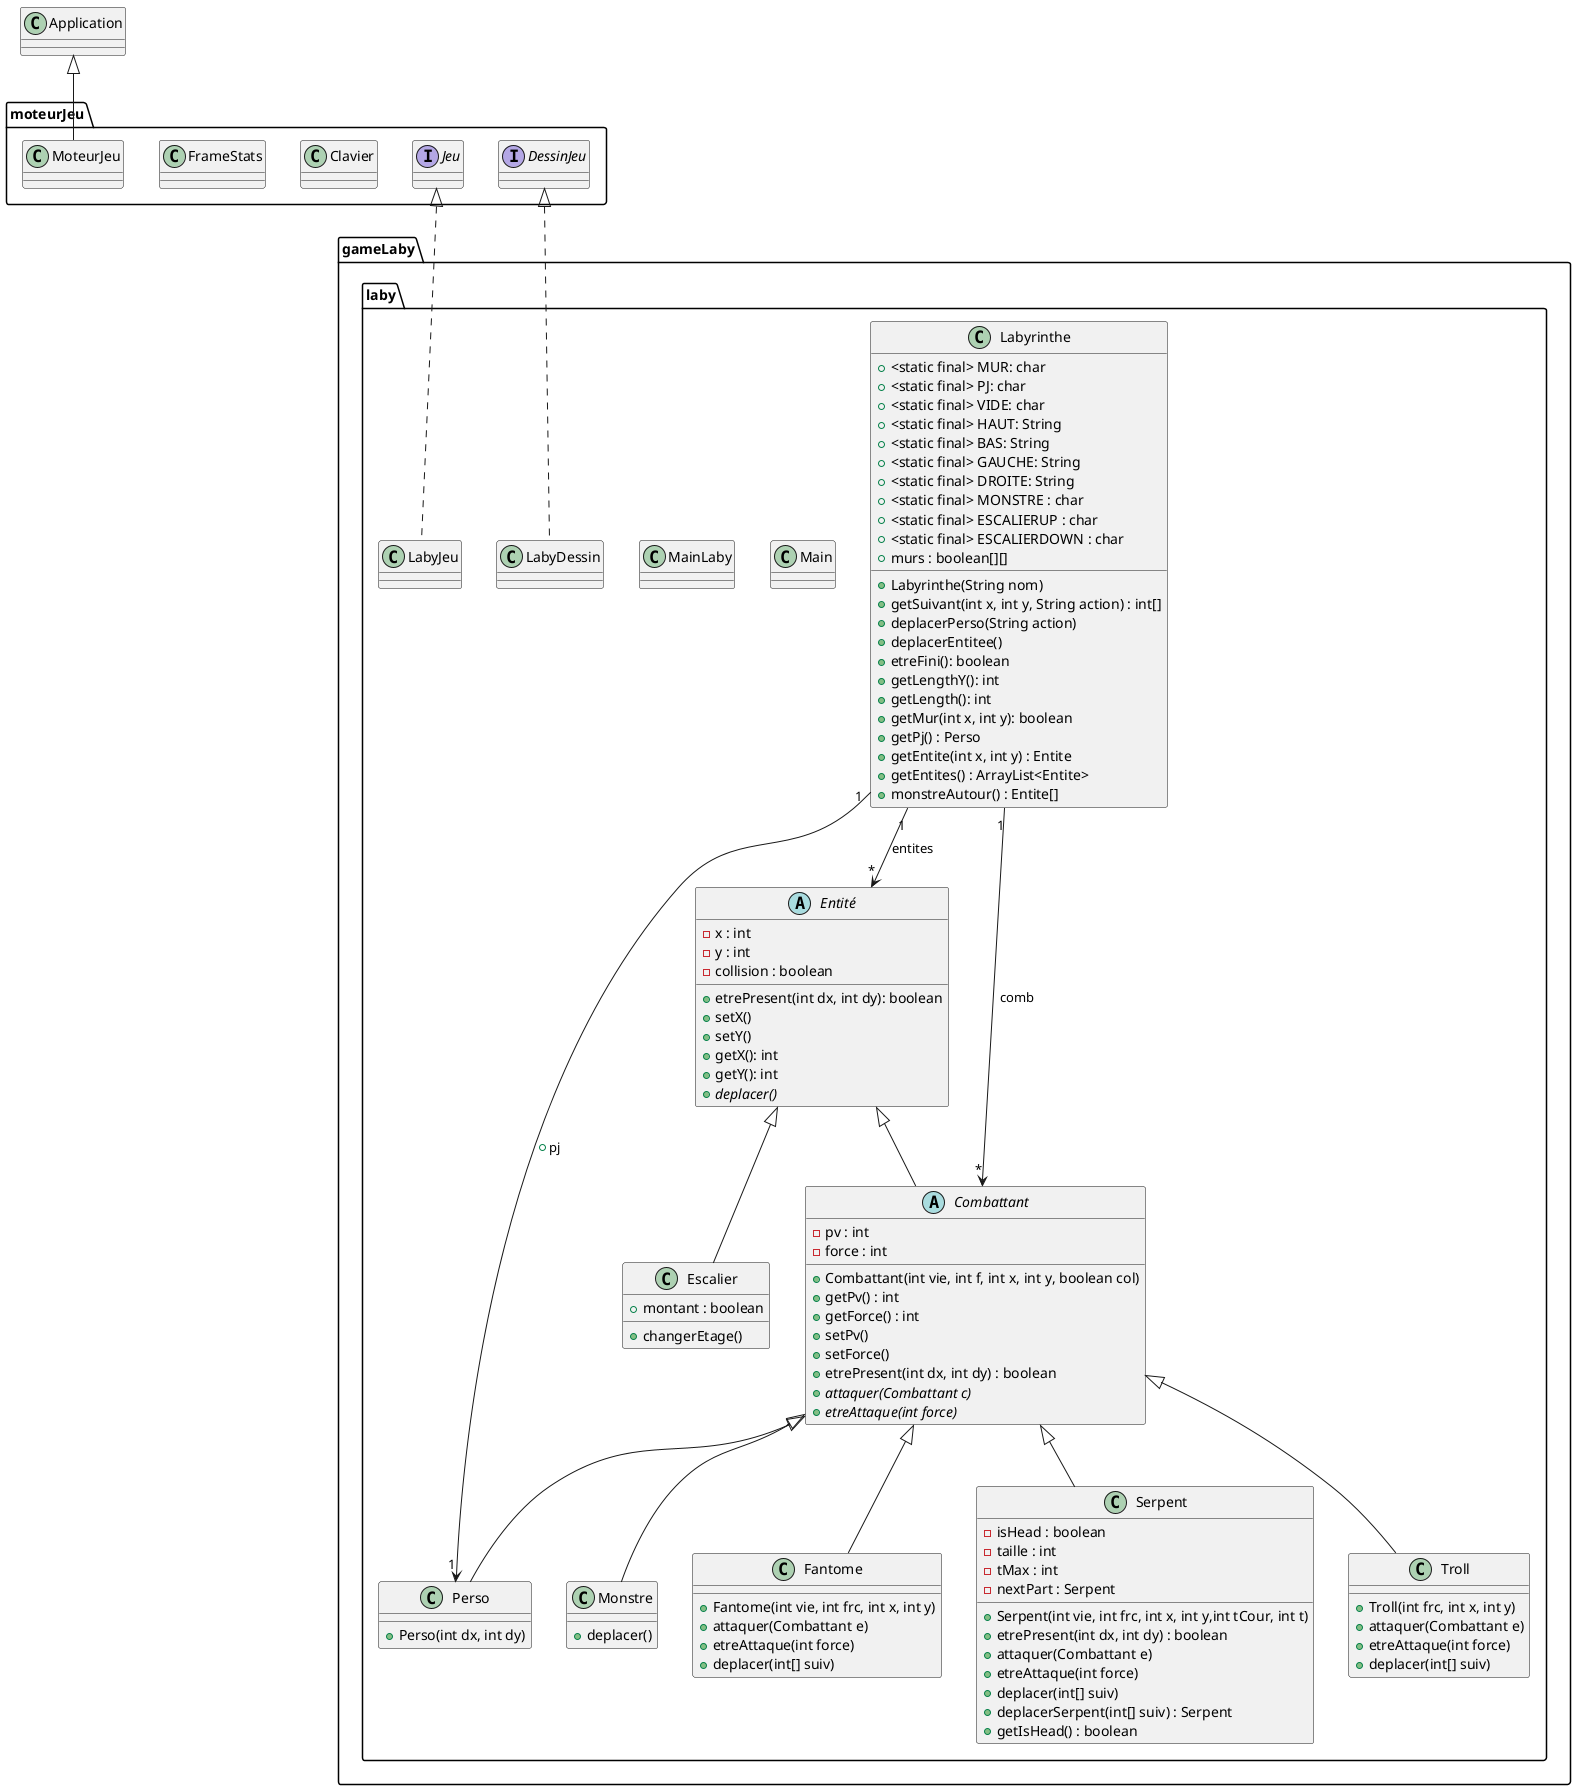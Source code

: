 @startuml

package gameLaby.laby{

class Labyrinthe{
+ <static final> MUR: char
+ <static final> PJ: char
+ <static final> VIDE: char
+ <static final> HAUT: String
+ <static final> BAS: String
+ <static final> GAUCHE: String
+ <static final> DROITE: String
+ <static final> MONSTRE : char
+ <static final> ESCALIERUP : char
+ <static final> ESCALIERDOWN : char
+ murs : boolean[][]
+ Labyrinthe(String nom)
+ getSuivant(int x, int y, String action) : int[]
+ deplacerPerso(String action)
+ deplacerEntitee()
+ etreFini(): boolean
+ getLengthY(): int
+ getLength(): int
+ getMur(int x, int y): boolean
+ getPj() : Perso
+ getEntite(int x, int y) : Entite
+ getEntites() : ArrayList<Entite>
+ monstreAutour() : Entite[]
}


class Main{
}

class MainLaby{
}

class Perso{
+Perso(int dx, int dy)
}

Abstract class Entité{
- x : int
- y : int
- collision : boolean
+ etrePresent(int dx, int dy): boolean
+setX()
+setY()
+getX(): int
+getY(): int
+{abstract}deplacer()
}

Abstract class Combattant{
- pv : int
- force : int
+ Combattant(int vie, int f, int x, int y, boolean col)
+ getPv() : int
+ getForce() : int
+ setPv()
+ setForce()
+ etrePresent(int dx, int dy) : boolean
+ {abstract}attaquer(Combattant c)
+ {abstract}etreAttaque(int force)
}

class Monstre{
+ deplacer()
}

class Fantome{
+ Fantome(int vie, int frc, int x, int y)
+ attaquer(Combattant e)
+ etreAttaque(int force)
+ deplacer(int[] suiv)
}

class Serpent{
- isHead : boolean
- taille : int
- tMax : int
- nextPart : Serpent
+ Serpent(int vie, int frc, int x, int y,int tCour, int t)
+ etrePresent(int dx, int dy) : boolean
+ attaquer(Combattant e)
+ etreAttaque(int force)
+ deplacer(int[] suiv)
+ deplacerSerpent(int[] suiv) : Serpent
+ getIsHead() : boolean
}

class Troll{
+ Troll(int frc, int x, int y)
+ attaquer(Combattant e)
+ etreAttaque(int force)
+ deplacer(int[] suiv)
}

class Escalier{
+ montant : boolean
+ changerEtage()
}

class LabyJeu{
}

class LabyDessin{
}

}

package moteurJeu{

interface Jeu{
}

interface DessinJeu{
}

class Clavier{
}

class FrameStats{
}

class MoteurJeu{
}

}

Labyrinthe "1" --> "*" Entité : entites
Labyrinthe "1" --> "*" Combattant : comb
Labyrinthe "1" --> "1" Perso : + pj

Entité <|-- Combattant
Combattant <|-- Monstre
Combattant <|-- Perso
Combattant <|-- Fantome
Combattant <|-- Serpent
Combattant <|-- Troll
Entité <|-- Escalier
Jeu <|.. LabyJeu
DessinJeu <|.. LabyDessin
Application <|-- MoteurJeu

@enduml